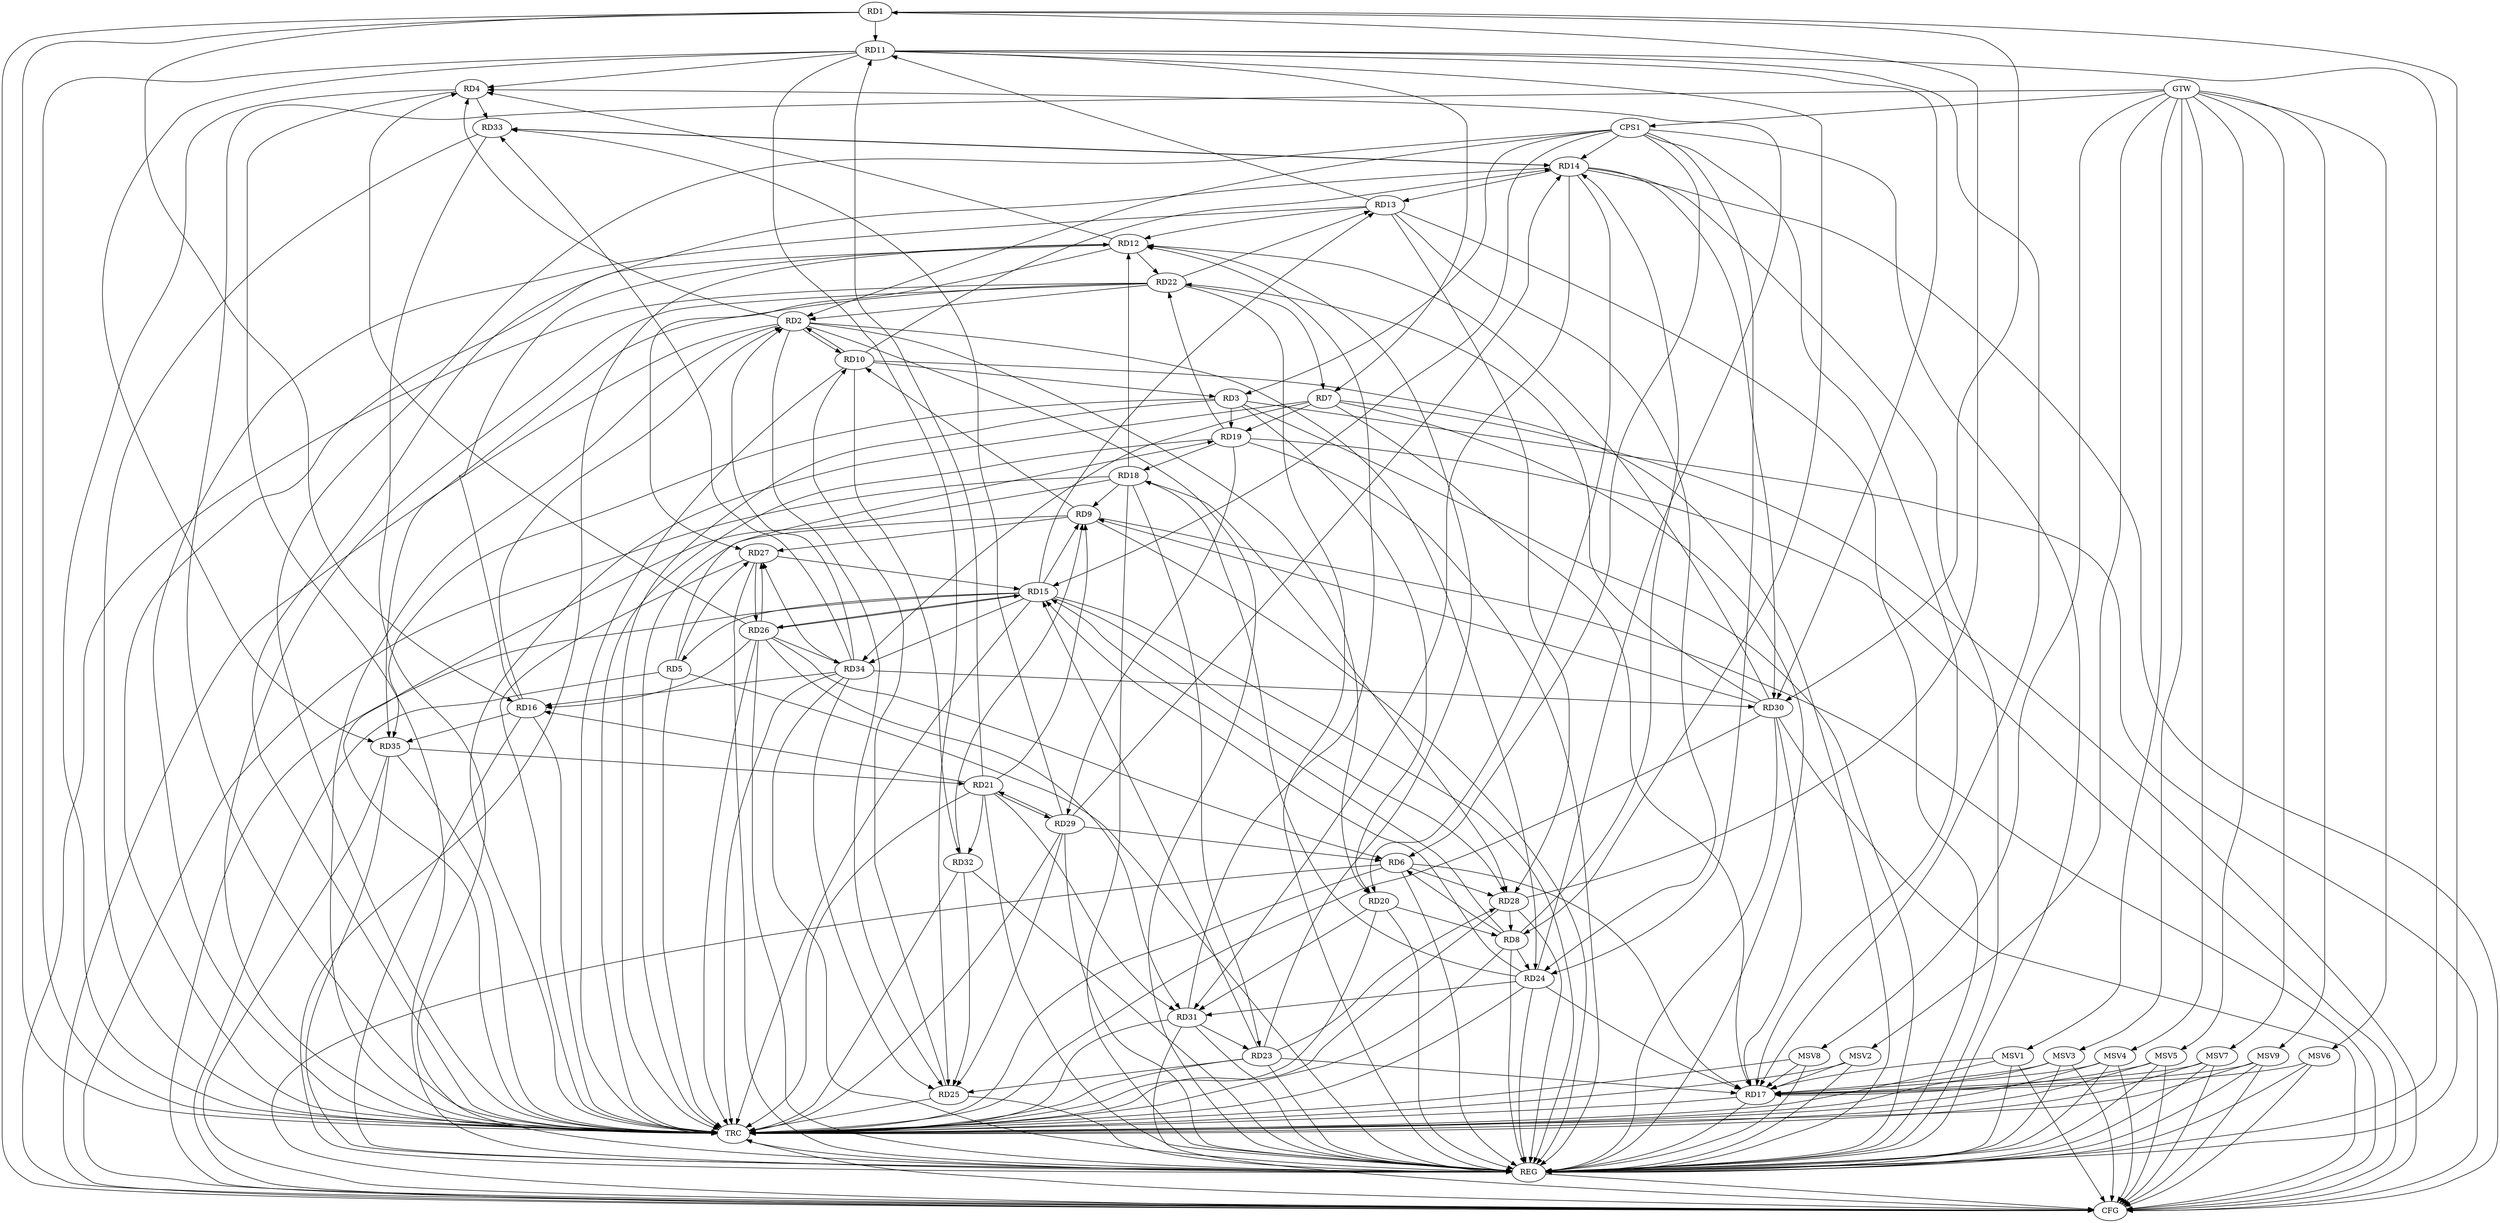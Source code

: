 strict digraph G {
  RD1 [ label="RD1" ];
  RD2 [ label="RD2" ];
  RD3 [ label="RD3" ];
  RD4 [ label="RD4" ];
  RD5 [ label="RD5" ];
  RD6 [ label="RD6" ];
  RD7 [ label="RD7" ];
  RD8 [ label="RD8" ];
  RD9 [ label="RD9" ];
  RD10 [ label="RD10" ];
  RD11 [ label="RD11" ];
  RD12 [ label="RD12" ];
  RD13 [ label="RD13" ];
  RD14 [ label="RD14" ];
  RD15 [ label="RD15" ];
  RD16 [ label="RD16" ];
  RD17 [ label="RD17" ];
  RD18 [ label="RD18" ];
  RD19 [ label="RD19" ];
  RD20 [ label="RD20" ];
  RD21 [ label="RD21" ];
  RD22 [ label="RD22" ];
  RD23 [ label="RD23" ];
  RD24 [ label="RD24" ];
  RD25 [ label="RD25" ];
  RD26 [ label="RD26" ];
  RD27 [ label="RD27" ];
  RD28 [ label="RD28" ];
  RD29 [ label="RD29" ];
  RD30 [ label="RD30" ];
  RD31 [ label="RD31" ];
  RD32 [ label="RD32" ];
  RD33 [ label="RD33" ];
  RD34 [ label="RD34" ];
  RD35 [ label="RD35" ];
  CPS1 [ label="CPS1" ];
  GTW [ label="GTW" ];
  REG [ label="REG" ];
  CFG [ label="CFG" ];
  TRC [ label="TRC" ];
  MSV1 [ label="MSV1" ];
  MSV2 [ label="MSV2" ];
  MSV3 [ label="MSV3" ];
  MSV4 [ label="MSV4" ];
  MSV5 [ label="MSV5" ];
  MSV6 [ label="MSV6" ];
  MSV7 [ label="MSV7" ];
  MSV8 [ label="MSV8" ];
  MSV9 [ label="MSV9" ];
  RD1 -> RD11;
  RD1 -> RD16;
  RD28 -> RD1;
  RD1 -> RD30;
  RD2 -> RD4;
  RD2 -> RD10;
  RD10 -> RD2;
  RD16 -> RD2;
  RD2 -> RD20;
  RD22 -> RD2;
  RD2 -> RD24;
  RD2 -> RD25;
  RD34 -> RD2;
  RD10 -> RD3;
  RD3 -> RD19;
  RD3 -> RD20;
  RD3 -> RD35;
  RD11 -> RD4;
  RD12 -> RD4;
  RD24 -> RD4;
  RD26 -> RD4;
  RD4 -> RD33;
  RD15 -> RD5;
  RD5 -> RD19;
  RD5 -> RD27;
  RD8 -> RD6;
  RD6 -> RD17;
  RD26 -> RD6;
  RD6 -> RD28;
  RD29 -> RD6;
  RD11 -> RD7;
  RD7 -> RD17;
  RD7 -> RD19;
  RD22 -> RD7;
  RD7 -> RD34;
  RD11 -> RD8;
  RD8 -> RD14;
  RD8 -> RD15;
  RD20 -> RD8;
  RD8 -> RD24;
  RD28 -> RD8;
  RD9 -> RD10;
  RD15 -> RD9;
  RD18 -> RD9;
  RD21 -> RD9;
  RD9 -> RD27;
  RD30 -> RD9;
  RD32 -> RD9;
  RD10 -> RD14;
  RD25 -> RD10;
  RD10 -> RD32;
  RD13 -> RD11;
  RD11 -> RD17;
  RD21 -> RD11;
  RD11 -> RD25;
  RD11 -> RD30;
  RD11 -> RD35;
  RD13 -> RD12;
  RD16 -> RD12;
  RD18 -> RD12;
  RD12 -> RD22;
  RD23 -> RD12;
  RD12 -> RD27;
  RD30 -> RD12;
  RD31 -> RD12;
  RD14 -> RD13;
  RD15 -> RD13;
  RD22 -> RD13;
  RD13 -> RD24;
  RD13 -> RD28;
  RD14 -> RD20;
  RD29 -> RD14;
  RD14 -> RD30;
  RD14 -> RD31;
  RD14 -> RD33;
  RD33 -> RD14;
  RD23 -> RD15;
  RD24 -> RD15;
  RD15 -> RD26;
  RD26 -> RD15;
  RD27 -> RD15;
  RD15 -> RD28;
  RD15 -> RD34;
  RD21 -> RD16;
  RD26 -> RD16;
  RD34 -> RD16;
  RD16 -> RD35;
  RD23 -> RD17;
  RD24 -> RD17;
  RD30 -> RD17;
  RD19 -> RD18;
  RD18 -> RD23;
  RD24 -> RD18;
  RD18 -> RD28;
  RD19 -> RD22;
  RD19 -> RD29;
  RD20 -> RD31;
  RD21 -> RD29;
  RD29 -> RD21;
  RD21 -> RD31;
  RD21 -> RD32;
  RD35 -> RD21;
  RD30 -> RD22;
  RD22 -> RD35;
  RD23 -> RD25;
  RD23 -> RD28;
  RD31 -> RD23;
  RD24 -> RD31;
  RD29 -> RD25;
  RD32 -> RD25;
  RD34 -> RD25;
  RD26 -> RD27;
  RD27 -> RD26;
  RD26 -> RD31;
  RD26 -> RD34;
  RD34 -> RD27;
  RD29 -> RD33;
  RD34 -> RD30;
  RD34 -> RD33;
  CPS1 -> RD17;
  CPS1 -> RD3;
  CPS1 -> RD15;
  CPS1 -> RD24;
  CPS1 -> RD14;
  CPS1 -> RD2;
  CPS1 -> RD6;
  GTW -> CPS1;
  RD1 -> REG;
  RD2 -> REG;
  RD3 -> REG;
  RD4 -> REG;
  RD5 -> REG;
  RD6 -> REG;
  RD7 -> REG;
  RD8 -> REG;
  RD9 -> REG;
  RD10 -> REG;
  RD11 -> REG;
  RD12 -> REG;
  RD13 -> REG;
  RD14 -> REG;
  RD15 -> REG;
  RD16 -> REG;
  RD17 -> REG;
  RD18 -> REG;
  RD19 -> REG;
  RD20 -> REG;
  RD21 -> REG;
  RD22 -> REG;
  RD23 -> REG;
  RD24 -> REG;
  RD25 -> REG;
  RD26 -> REG;
  RD27 -> REG;
  RD28 -> REG;
  RD29 -> REG;
  RD30 -> REG;
  RD31 -> REG;
  RD32 -> REG;
  RD33 -> REG;
  RD34 -> REG;
  RD35 -> REG;
  CPS1 -> REG;
  RD14 -> CFG;
  RD1 -> CFG;
  RD2 -> CFG;
  RD22 -> CFG;
  RD7 -> CFG;
  RD5 -> CFG;
  RD19 -> CFG;
  RD3 -> CFG;
  RD6 -> CFG;
  RD15 -> CFG;
  RD35 -> CFG;
  RD18 -> CFG;
  RD30 -> CFG;
  RD9 -> CFG;
  RD31 -> CFG;
  REG -> CFG;
  RD1 -> TRC;
  RD2 -> TRC;
  RD3 -> TRC;
  RD4 -> TRC;
  RD5 -> TRC;
  RD6 -> TRC;
  RD7 -> TRC;
  RD8 -> TRC;
  RD9 -> TRC;
  RD10 -> TRC;
  RD11 -> TRC;
  RD12 -> TRC;
  RD13 -> TRC;
  RD14 -> TRC;
  RD15 -> TRC;
  RD16 -> TRC;
  RD17 -> TRC;
  RD18 -> TRC;
  RD19 -> TRC;
  RD20 -> TRC;
  RD21 -> TRC;
  RD22 -> TRC;
  RD23 -> TRC;
  RD24 -> TRC;
  RD25 -> TRC;
  RD26 -> TRC;
  RD27 -> TRC;
  RD28 -> TRC;
  RD29 -> TRC;
  RD30 -> TRC;
  RD31 -> TRC;
  RD32 -> TRC;
  RD33 -> TRC;
  RD34 -> TRC;
  RD35 -> TRC;
  CPS1 -> TRC;
  GTW -> TRC;
  CFG -> TRC;
  TRC -> REG;
  MSV1 -> RD17;
  GTW -> MSV1;
  MSV1 -> REG;
  MSV1 -> TRC;
  MSV1 -> CFG;
  MSV2 -> RD17;
  GTW -> MSV2;
  MSV2 -> REG;
  MSV2 -> TRC;
  MSV3 -> RD17;
  MSV4 -> RD17;
  GTW -> MSV3;
  MSV3 -> REG;
  MSV3 -> TRC;
  MSV3 -> CFG;
  GTW -> MSV4;
  MSV4 -> REG;
  MSV4 -> TRC;
  MSV4 -> CFG;
  MSV5 -> RD17;
  MSV6 -> RD17;
  GTW -> MSV5;
  MSV5 -> REG;
  MSV5 -> TRC;
  MSV5 -> CFG;
  GTW -> MSV6;
  MSV6 -> REG;
  MSV6 -> CFG;
  MSV7 -> RD17;
  GTW -> MSV7;
  MSV7 -> REG;
  MSV7 -> TRC;
  MSV7 -> CFG;
  MSV8 -> RD17;
  GTW -> MSV8;
  MSV8 -> REG;
  MSV8 -> TRC;
  MSV9 -> RD17;
  GTW -> MSV9;
  MSV9 -> REG;
  MSV9 -> TRC;
  MSV9 -> CFG;
}
